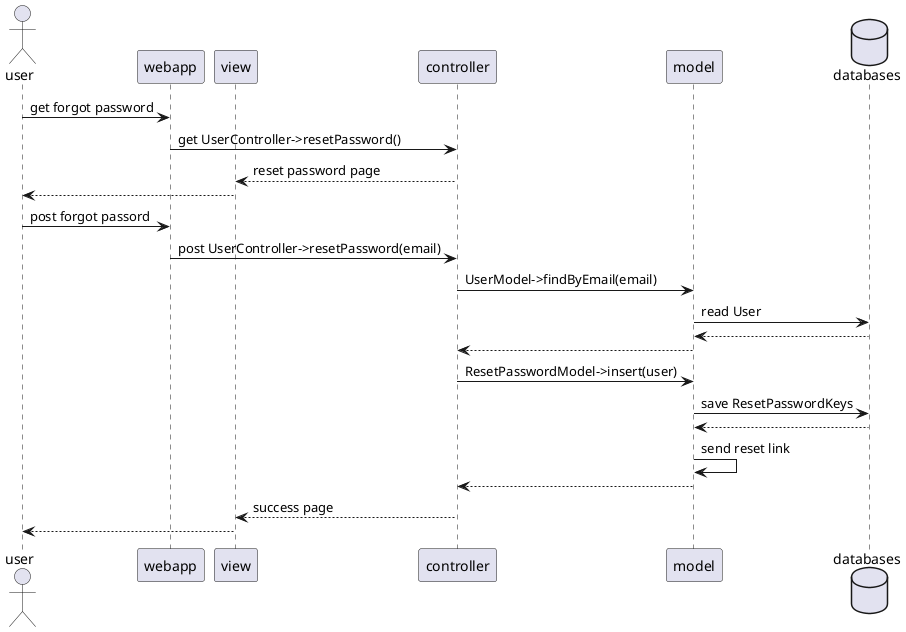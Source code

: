 @startuml

' frogot password
actor  user
participant webapp
participant view
participant controller
participant model
database databases

user -> webapp : get forgot password
webapp -> controller : get UserController->resetPassword()
controller --> view : reset password page
view --> user
user -> webapp : post forgot passord
webapp -> controller : post UserController->resetPassword(email)
controller -> model : UserModel->findByEmail(email)
model -> databases : read User
databases --> model
model --> controller
controller -> model : ResetPasswordModel->insert(user)
model -> databases : save ResetPasswordKeys
databases --> model
model -> model : send reset link
model --> controller
controller --> view : success page
view --> user

@enduml